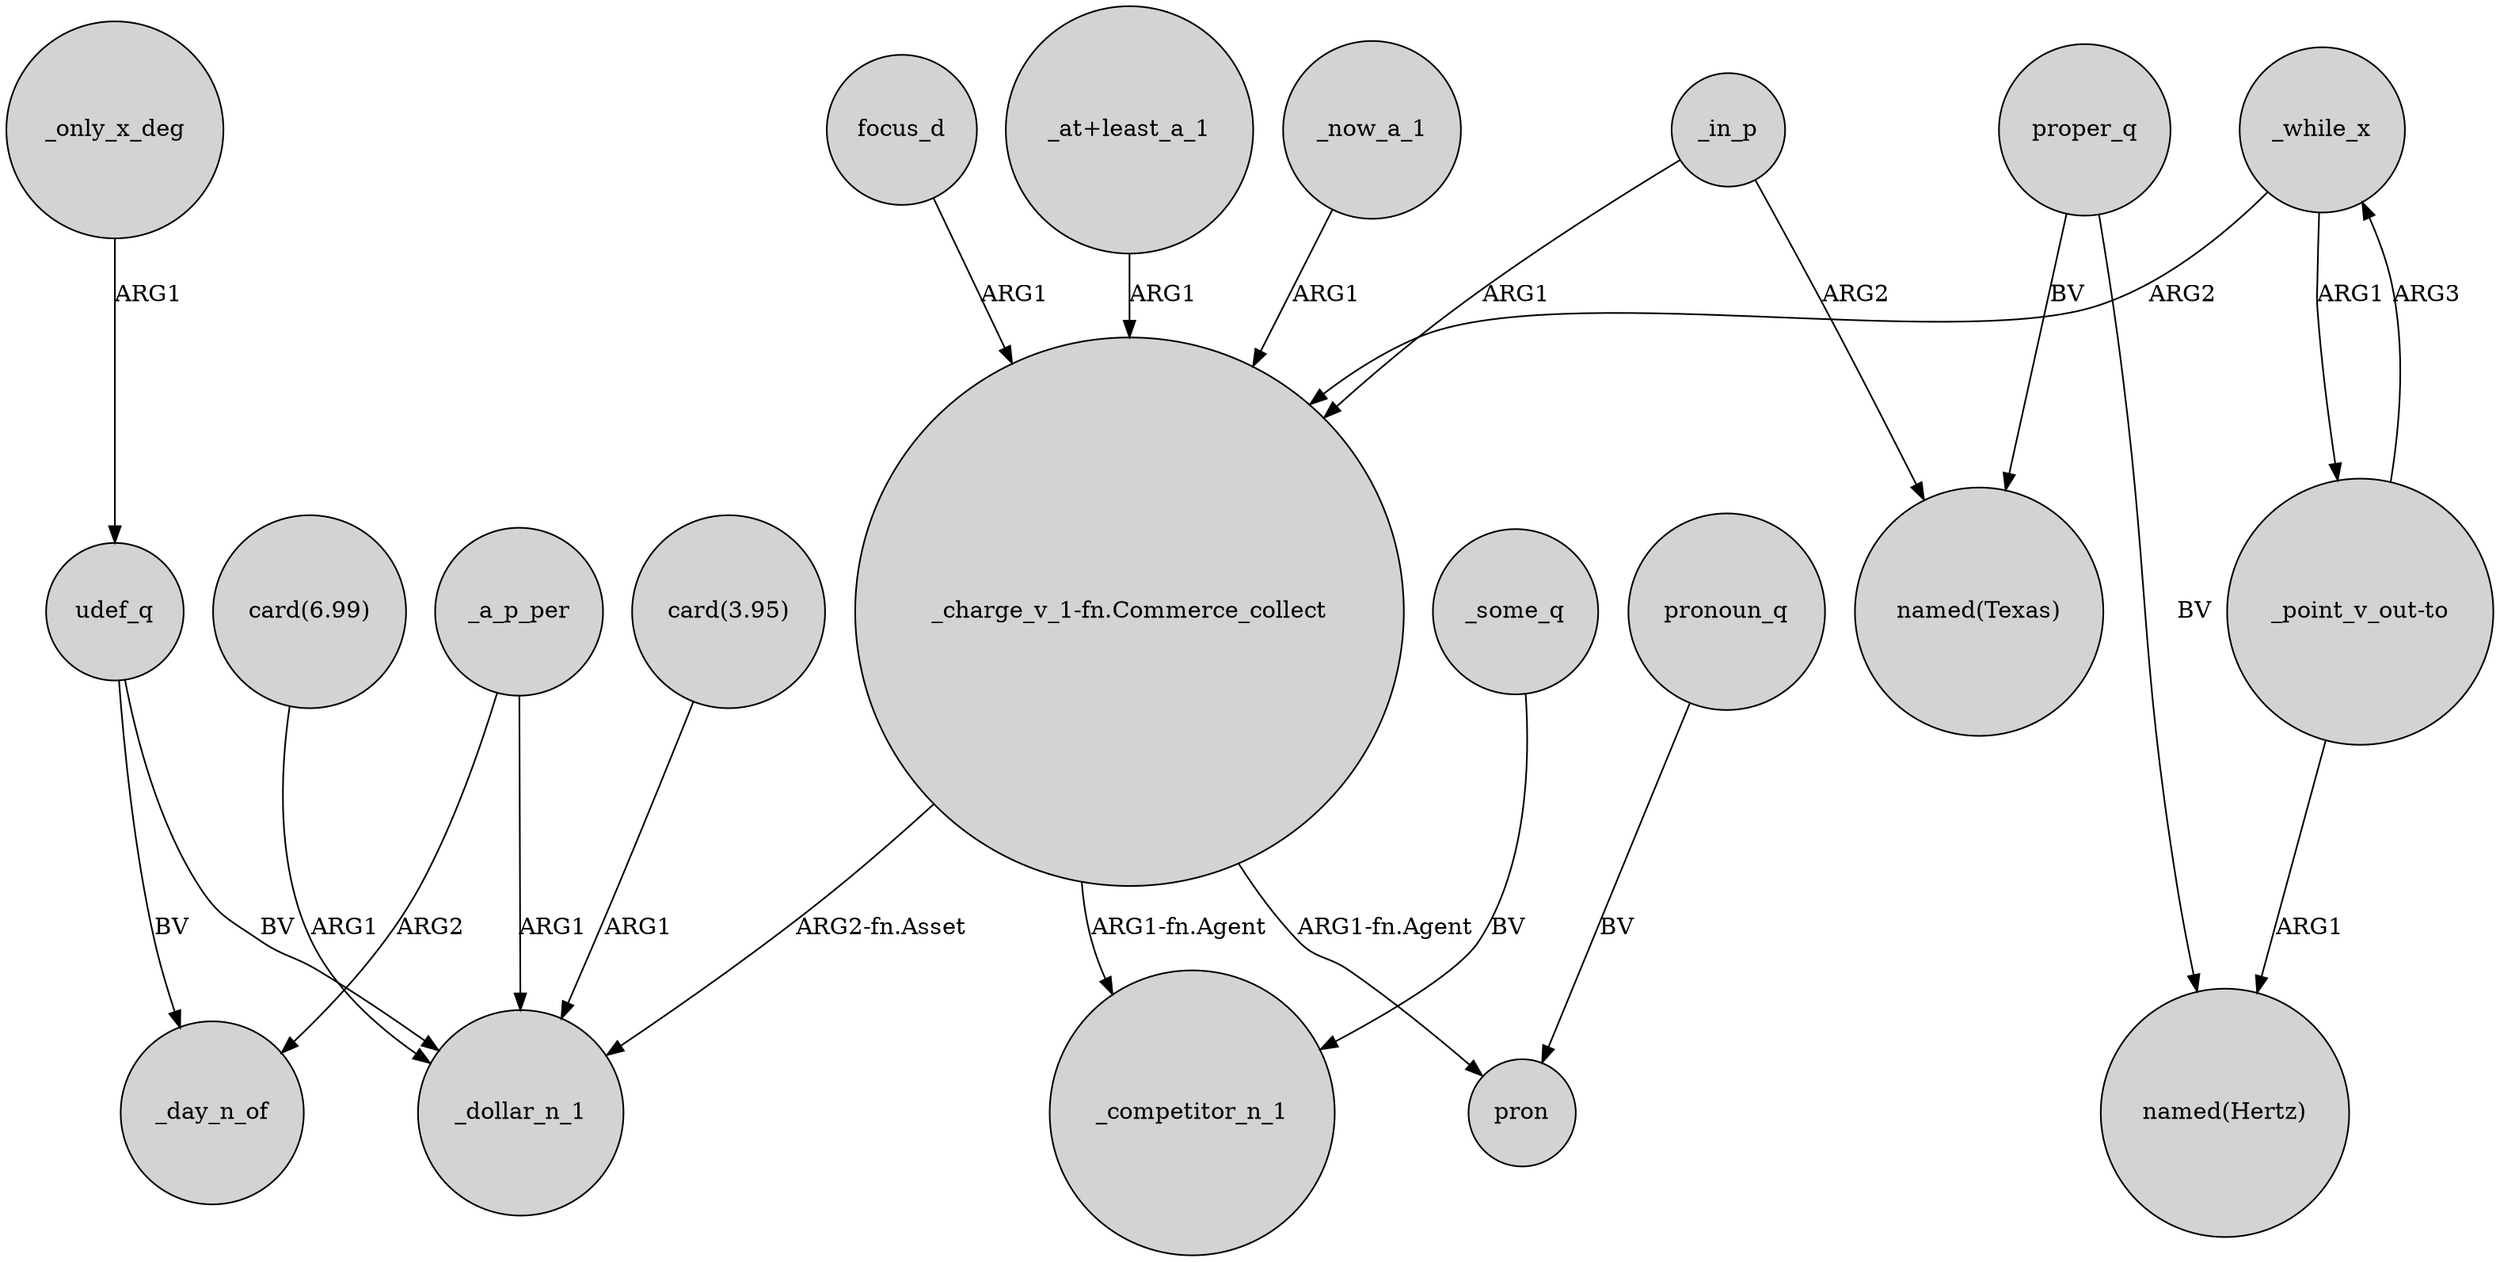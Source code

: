 digraph {
	node [shape=circle style=filled]
	_only_x_deg -> udef_q [label=ARG1]
	"_charge_v_1-fn.Commerce_collect" -> _competitor_n_1 [label="ARG1-fn.Agent"]
	_a_p_per -> _day_n_of [label=ARG2]
	"_point_v_out-to" -> _while_x [label=ARG3]
	"_at+least_a_1" -> "_charge_v_1-fn.Commerce_collect" [label=ARG1]
	"_charge_v_1-fn.Commerce_collect" -> _dollar_n_1 [label="ARG2-fn.Asset"]
	_some_q -> _competitor_n_1 [label=BV]
	udef_q -> _day_n_of [label=BV]
	proper_q -> "named(Hertz)" [label=BV]
	"card(3.95)" -> _dollar_n_1 [label=ARG1]
	_a_p_per -> _dollar_n_1 [label=ARG1]
	proper_q -> "named(Texas)" [label=BV]
	pronoun_q -> pron [label=BV]
	"_point_v_out-to" -> "named(Hertz)" [label=ARG1]
	"_charge_v_1-fn.Commerce_collect" -> pron [label="ARG1-fn.Agent"]
	_now_a_1 -> "_charge_v_1-fn.Commerce_collect" [label=ARG1]
	"card(6.99)" -> _dollar_n_1 [label=ARG1]
	_in_p -> "named(Texas)" [label=ARG2]
	focus_d -> "_charge_v_1-fn.Commerce_collect" [label=ARG1]
	_in_p -> "_charge_v_1-fn.Commerce_collect" [label=ARG1]
	_while_x -> "_point_v_out-to" [label=ARG1]
	udef_q -> _dollar_n_1 [label=BV]
	_while_x -> "_charge_v_1-fn.Commerce_collect" [label=ARG2]
}

